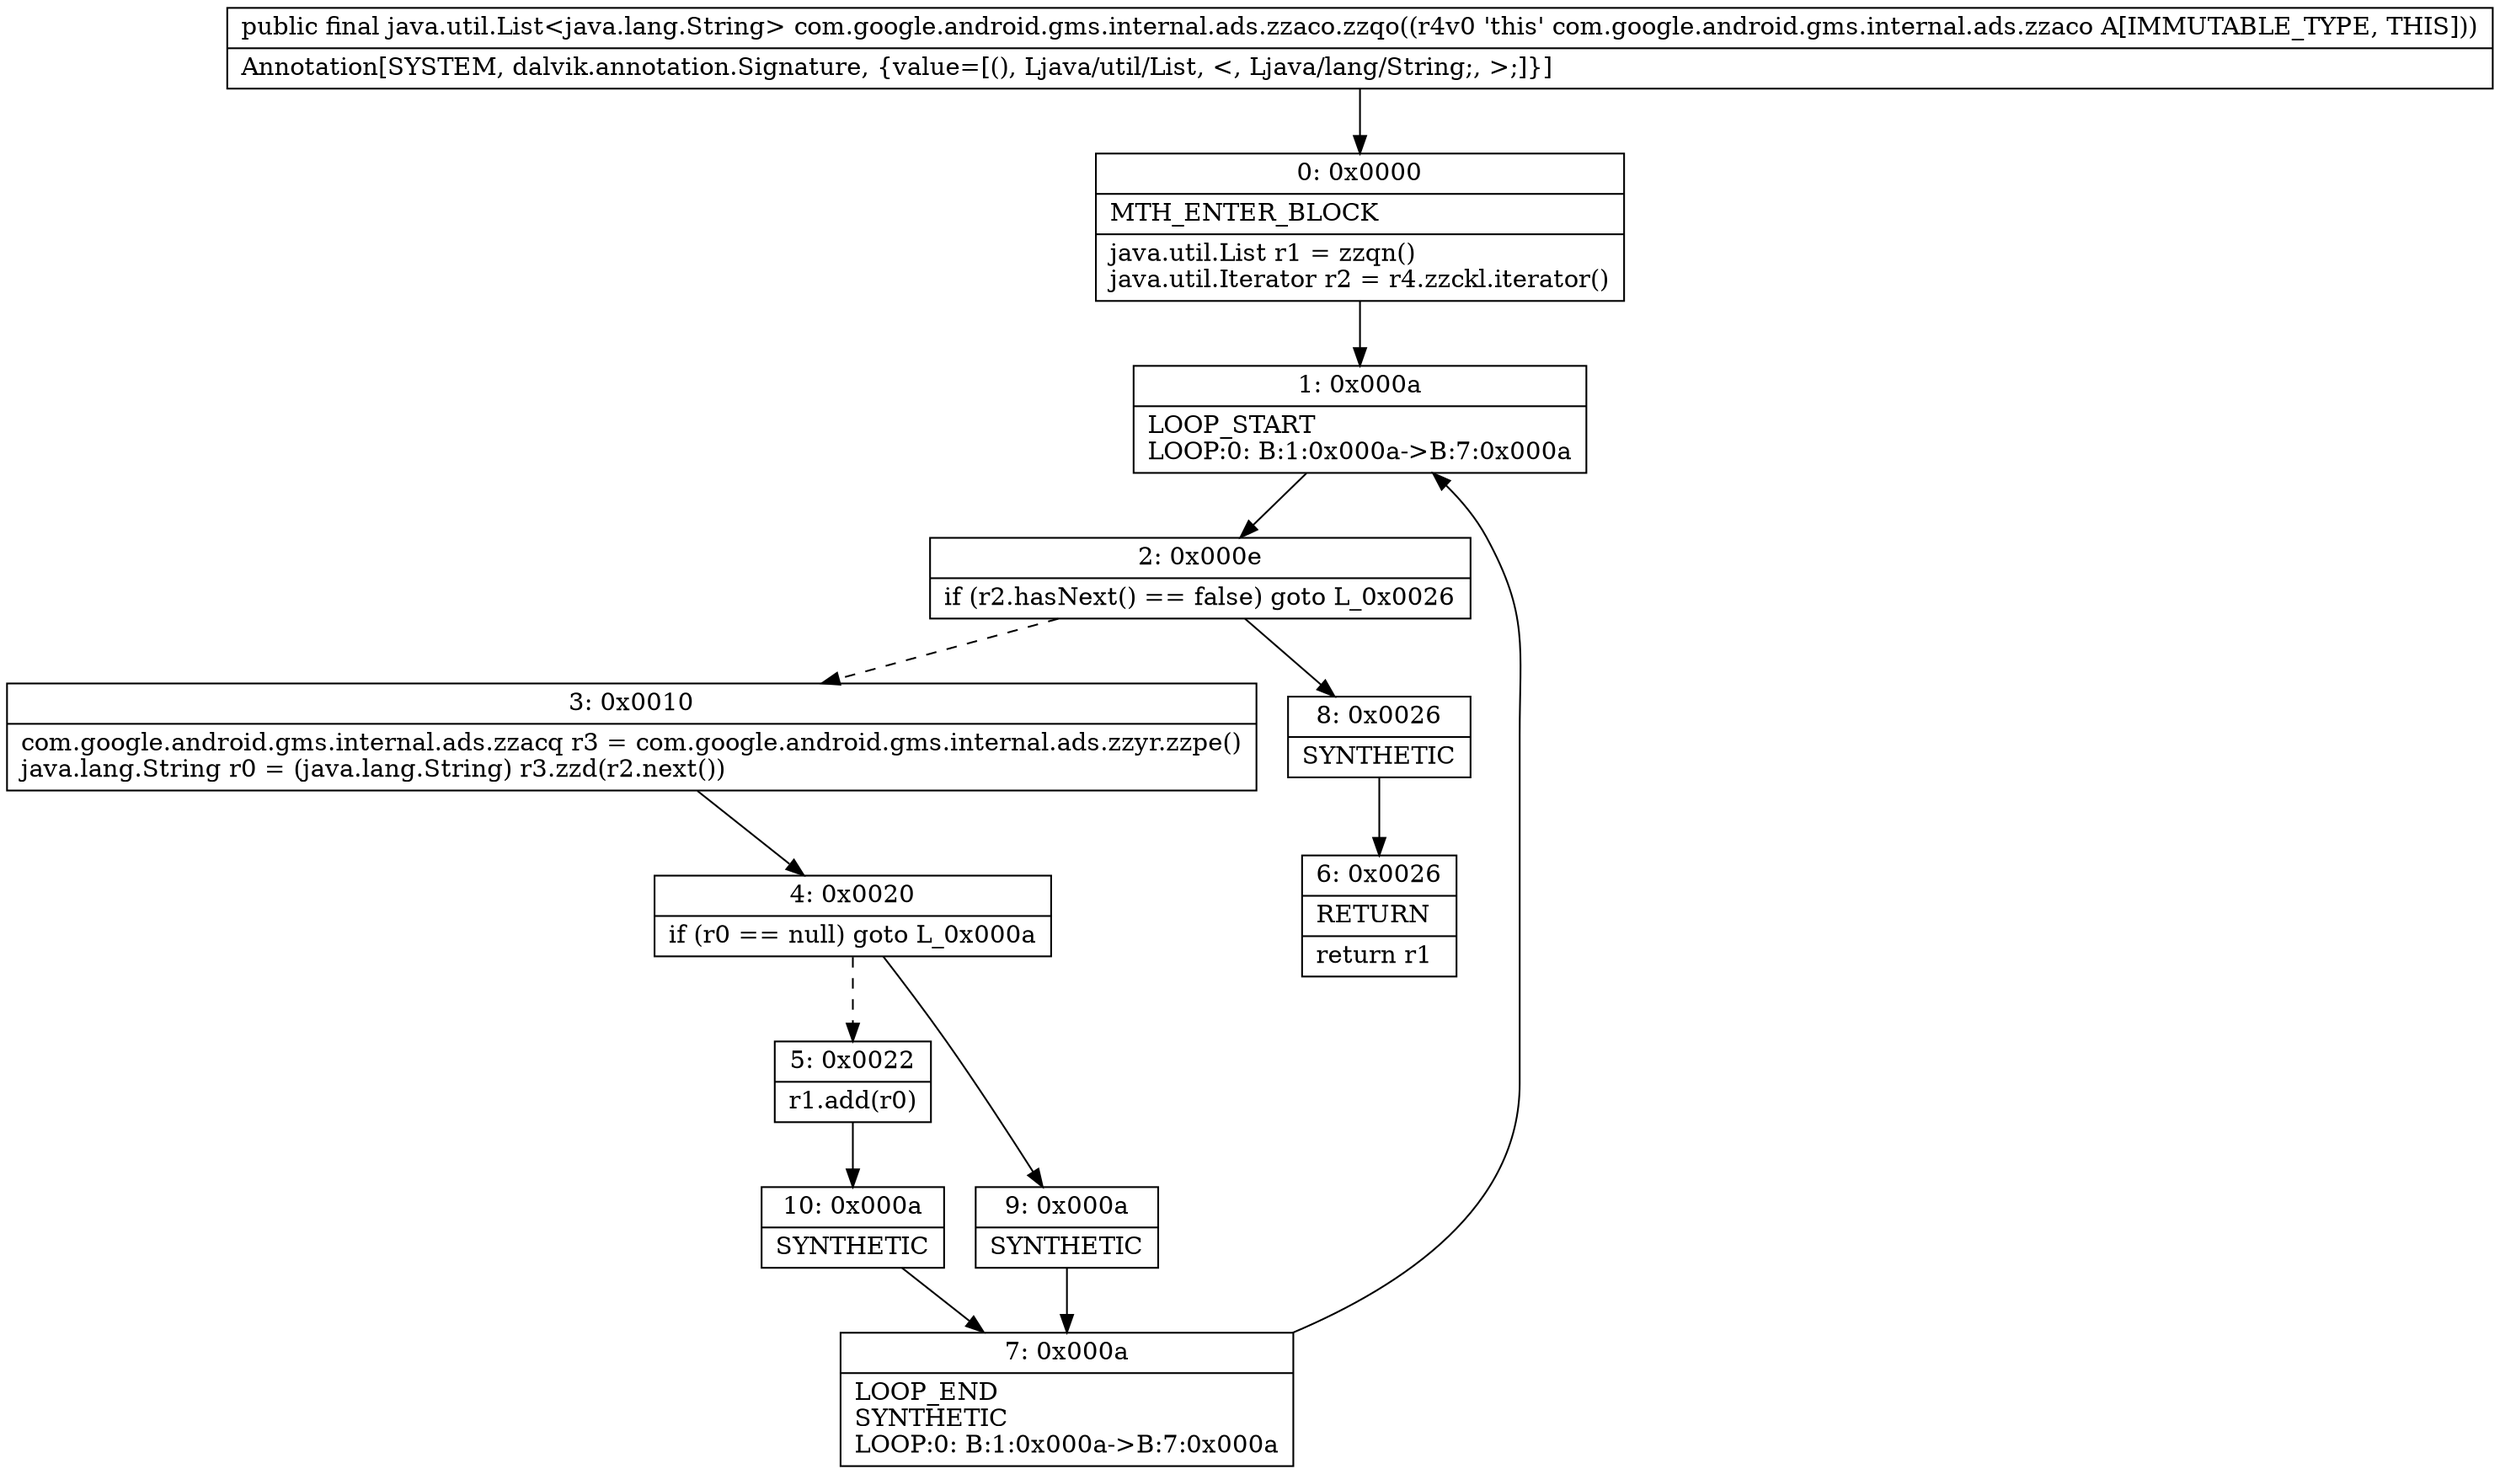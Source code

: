 digraph "CFG forcom.google.android.gms.internal.ads.zzaco.zzqo()Ljava\/util\/List;" {
Node_0 [shape=record,label="{0\:\ 0x0000|MTH_ENTER_BLOCK\l|java.util.List r1 = zzqn()\ljava.util.Iterator r2 = r4.zzckl.iterator()\l}"];
Node_1 [shape=record,label="{1\:\ 0x000a|LOOP_START\lLOOP:0: B:1:0x000a\-\>B:7:0x000a\l}"];
Node_2 [shape=record,label="{2\:\ 0x000e|if (r2.hasNext() == false) goto L_0x0026\l}"];
Node_3 [shape=record,label="{3\:\ 0x0010|com.google.android.gms.internal.ads.zzacq r3 = com.google.android.gms.internal.ads.zzyr.zzpe()\ljava.lang.String r0 = (java.lang.String) r3.zzd(r2.next())\l}"];
Node_4 [shape=record,label="{4\:\ 0x0020|if (r0 == null) goto L_0x000a\l}"];
Node_5 [shape=record,label="{5\:\ 0x0022|r1.add(r0)\l}"];
Node_6 [shape=record,label="{6\:\ 0x0026|RETURN\l|return r1\l}"];
Node_7 [shape=record,label="{7\:\ 0x000a|LOOP_END\lSYNTHETIC\lLOOP:0: B:1:0x000a\-\>B:7:0x000a\l}"];
Node_8 [shape=record,label="{8\:\ 0x0026|SYNTHETIC\l}"];
Node_9 [shape=record,label="{9\:\ 0x000a|SYNTHETIC\l}"];
Node_10 [shape=record,label="{10\:\ 0x000a|SYNTHETIC\l}"];
MethodNode[shape=record,label="{public final java.util.List\<java.lang.String\> com.google.android.gms.internal.ads.zzaco.zzqo((r4v0 'this' com.google.android.gms.internal.ads.zzaco A[IMMUTABLE_TYPE, THIS]))  | Annotation[SYSTEM, dalvik.annotation.Signature, \{value=[(), Ljava\/util\/List, \<, Ljava\/lang\/String;, \>;]\}]\l}"];
MethodNode -> Node_0;
Node_0 -> Node_1;
Node_1 -> Node_2;
Node_2 -> Node_3[style=dashed];
Node_2 -> Node_8;
Node_3 -> Node_4;
Node_4 -> Node_5[style=dashed];
Node_4 -> Node_9;
Node_5 -> Node_10;
Node_7 -> Node_1;
Node_8 -> Node_6;
Node_9 -> Node_7;
Node_10 -> Node_7;
}

